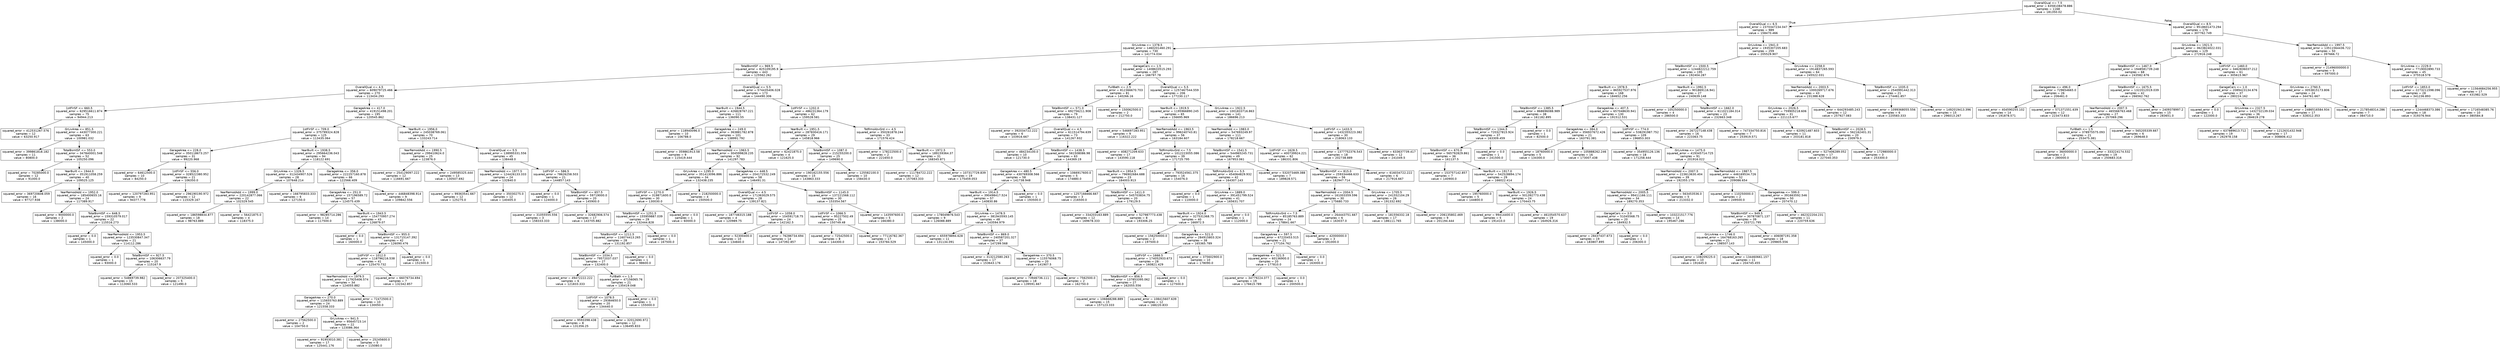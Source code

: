 digraph Tree {
node [shape=box, fontname="helvetica"] ;
edge [fontname="helvetica"] ;
0 [label="OverallQual <= 7.5\nsquared_error = 6358108478.886\nsamples = 1168\nvalue = 181350.02"] ;
1 [label="OverallQual <= 6.5\nsquared_error = 2370347234.047\nsamples = 989\nvalue = 158470.466"] ;
0 -> 1 [labeldistance=2.5, labelangle=45, headlabel="True"] ;
2 [label="GrLivArea <= 1378.5\nsquared_error = 1460201460.291\nsamples = 730\nvalue = 141774.034"] ;
1 -> 2 ;
3 [label="TotalBsmtSF <= 969.5\nsquared_error = 825109195.9\nsamples = 443\nvalue = 125562.262"] ;
2 -> 3 ;
4 [label="OverallQual <= 4.5\nsquared_error = 609079725.466\nsamples = 270\nvalue = 113434.293"] ;
3 -> 4 ;
5 [label="1stFlrSF <= 660.5\nsquared_error = 629516611.874\nsamples = 75\nvalue = 94944.213"] ;
4 -> 5 ;
6 [label="squared_error = 412531267.576\nsamples = 12\nvalue = 63250.917"] ;
5 -> 6 ;
7 [label="GrLivArea <= 851.5\nsquared_error = 443077300.221\nsamples = 63\nvalue = 100981.032"] ;
5 -> 7 ;
8 [label="squared_error = 399861818.182\nsamples = 11\nvalue = 80800.0"] ;
7 -> 8 ;
9 [label="TotalBsmtSF <= 553.0\nsquared_error = 347840001.548\nsamples = 52\nvalue = 105250.096"] ;
7 -> 9 ;
10 [label="squared_error = 70285000.0\nsamples = 12\nvalue = 91000.0"] ;
9 -> 10 ;
11 [label="YearBuilt <= 1944.0\nsquared_error = 351911058.259\nsamples = 40\nvalue = 109525.125"] ;
9 -> 11 ;
12 [label="squared_error = 369720608.059\nsamples = 16\nvalue = 97727.938"] ;
11 -> 12 ;
13 [label="YearRemodAdd <= 1952.0\nsquared_error = 185400655.16\nsamples = 24\nvalue = 117389.917"] ;
11 -> 13 ;
14 [label="squared_error = 9000000.0\nsamples = 2\nvalue = 138000.0"] ;
13 -> 14 ;
15 [label="TotalBsmtSF <= 648.5\nsquared_error = 159310579.017\nsamples = 22\nvalue = 115516.273"] ;
13 -> 15 ;
16 [label="squared_error = 0.0\nsamples = 1\nvalue = 145000.0"] ;
15 -> 16 ;
17 [label="YearRemodAdd <= 1953.5\nsquared_error = 123530847.347\nsamples = 21\nvalue = 114112.286"] ;
15 -> 17 ;
18 [label="squared_error = 0.0\nsamples = 1\nvalue = 93000.0"] ;
17 -> 18 ;
19 [label="TotalBsmtSF <= 927.5\nsquared_error = 106306637.79\nsamples = 20\nvalue = 115167.9"] ;
17 -> 19 ;
20 [label="squared_error = 54869739.982\nsamples = 15\nvalue = 113060.533"] ;
19 -> 20 ;
21 [label="squared_error = 207325400.0\nsamples = 5\nvalue = 121490.0"] ;
19 -> 21 ;
22 [label="GarageArea <= 417.0\nsquared_error = 419151498.201\nsamples = 195\nvalue = 120545.862"] ;
4 -> 22 ;
23 [label="1stFlrSF <= 709.0\nsquared_error = 375799324.828\nsamples = 125\nvalue = 113435.064"] ;
22 -> 23 ;
24 [label="GarageArea <= 228.0\nsquared_error = 350118673.257\nsamples = 31\nvalue = 99220.968"] ;
23 -> 24 ;
25 [label="squared_error = 64612500.0\nsamples = 10\nvalue = 84250.0"] ;
24 -> 25 ;
26 [label="1stFlrSF <= 556.0\nsquared_error = 328522380.952\nsamples = 21\nvalue = 106350.0"] ;
24 -> 26 ;
27 [label="squared_error = 120797283.951\nsamples = 9\nvalue = 94377.778"] ;
26 -> 27 ;
28 [label="squared_error = 296190190.972\nsamples = 12\nvalue = 115329.167"] ;
26 -> 28 ;
29 [label="YearBuilt <= 1938.5\nsquared_error = 295664236.043\nsamples = 94\nvalue = 118122.691"] ;
23 -> 29 ;
30 [label="GrLivArea <= 1326.5\nsquared_error = 312434907.526\nsamples = 28\nvalue = 107648.214"] ;
29 -> 30 ;
31 [label="YearRemodAdd <= 1999.0\nsquared_error = 220142877.066\nsamples = 22\nvalue = 102329.545"] ;
30 -> 31 ;
32 [label="squared_error = 186598834.877\nsamples = 18\nvalue = 98763.889"] ;
31 -> 32 ;
33 [label="squared_error = 56421875.0\nsamples = 4\nvalue = 118375.0"] ;
31 -> 33 ;
34 [label="squared_error = 166795833.333\nsamples = 6\nvalue = 127150.0"] ;
30 -> 34 ;
35 [label="GarageArea <= 356.0\nsquared_error = 222257160.878\nsamples = 66\nvalue = 122566.409"] ;
29 -> 35 ;
36 [label="GarageArea <= 251.0\nsquared_error = 157196589.72\nsamples = 57\nvalue = 124575.439"] ;
35 -> 36 ;
37 [label="squared_error = 98285714.286\nsamples = 14\nvalue = 117500.0"] ;
36 -> 37 ;
38 [label="YearBuilt <= 1943.5\nsquared_error = 154770957.274\nsamples = 43\nvalue = 126879.07"] ;
36 -> 38 ;
39 [label="squared_error = 0.0\nsamples = 1\nvalue = 160000.0"] ;
38 -> 39 ;
40 [label="TotalBsmtSF <= 955.0\nsquared_error = 131715147.392\nsamples = 42\nvalue = 126090.476"] ;
38 -> 40 ;
41 [label="1stFlrSF <= 1012.0\nsquared_error = 118796216.538\nsamples = 41\nvalue = 125470.732"] ;
40 -> 41 ;
42 [label="YearRemodAdd <= 1979.5\nsquared_error = 117925406.574\nsamples = 34\nvalue = 124055.882"] ;
41 -> 42 ;
43 [label="GarageArea <= 270.0\nsquared_error = 115655763.889\nsamples = 24\nvalue = 121558.333"] ;
42 -> 43 ;
44 [label="squared_error = 27562500.0\nsamples = 2\nvalue = 104750.0"] ;
43 -> 44 ;
45 [label="GrLivArea <= 941.5\nsquared_error = 95645723.14\nsamples = 22\nvalue = 123086.364"] ;
43 -> 45 ;
46 [label="squared_error = 91953010.381\nsamples = 17\nvalue = 125441.176"] ;
45 -> 46 ;
47 [label="squared_error = 25245600.0\nsamples = 5\nvalue = 115080.0"] ;
45 -> 47 ;
48 [label="squared_error = 72472500.0\nsamples = 10\nvalue = 130050.0"] ;
42 -> 48 ;
49 [label="squared_error = 66076734.694\nsamples = 7\nvalue = 132342.857"] ;
41 -> 49 ;
50 [label="squared_error = 0.0\nsamples = 1\nvalue = 151500.0"] ;
40 -> 50 ;
51 [label="squared_error = 446848398.914\nsamples = 9\nvalue = 109842.556"] ;
35 -> 51 ;
52 [label="YearBuilt <= 1956.0\nsquared_error = 245038769.061\nsamples = 70\nvalue = 133243.714"] ;
22 -> 52 ;
53 [label="YearRemodAdd <= 1990.5\nsquared_error = 299410624.0\nsamples = 25\nvalue = 123876.0"] ;
52 -> 53 ;
54 [label="squared_error = 254129097.222\nsamples = 12\nvalue = 116691.667"] ;
53 -> 54 ;
55 [label="squared_error = 249585325.444\nsamples = 13\nvalue = 130507.692"] ;
53 -> 55 ;
56 [label="OverallQual <= 5.5\nsquared_error = 138995331.556\nsamples = 45\nvalue = 138448.0"] ;
52 -> 56 ;
57 [label="YearRemodAdd <= 1977.5\nsquared_error = 124426133.333\nsamples = 24\nvalue = 132840.0"] ;
56 -> 57 ;
58 [label="squared_error = 99363541.667\nsamples = 12\nvalue = 125275.0"] ;
57 -> 58 ;
59 [label="squared_error = 35030275.0\nsamples = 12\nvalue = 140405.0"] ;
57 -> 59 ;
60 [label="1stFlrSF <= 586.5\nsquared_error = 78626258.503\nsamples = 21\nvalue = 144857.143"] ;
56 -> 60 ;
61 [label="squared_error = 0.0\nsamples = 1\nvalue = 124000.0"] ;
60 -> 61 ;
62 [label="TotalBsmtSF <= 657.5\nsquared_error = 59719000.0\nsamples = 20\nvalue = 145900.0"] ;
60 -> 62 ;
63 [label="squared_error = 31055555.556\nsamples = 3\nvalue = 158333.333"] ;
62 -> 63 ;
64 [label="squared_error = 32682906.574\nsamples = 17\nvalue = 143705.882"] ;
62 -> 64 ;
65 [label="OverallQual <= 5.5\nsquared_error = 574435406.028\nsamples = 173\nvalue = 144490.306"] ;
3 -> 65 ;
66 [label="YearBuilt <= 1944.5\nsquared_error = 426828767.221\nsamples = 111\nvalue = 136090.55"] ;
65 -> 66 ;
67 [label="squared_error = 118940096.0\nsamples = 10\nvalue = 106788.0"] ;
66 -> 67 ;
68 [label="GarageArea <= 249.0\nsquared_error = 363881782.878\nsamples = 101\nvalue = 138991.792"] ;
66 -> 68 ;
69 [label="squared_error = 359861913.58\nsamples = 9\nvalue = 115419.444"] ;
68 -> 69 ;
70 [label="YearRemodAdd <= 1963.5\nsquared_error = 304599828.235\nsamples = 92\nvalue = 141297.783"] ;
68 -> 70 ;
71 [label="GrLivArea <= 1295.0\nsquared_error = 351413096.886\nsamples = 34\nvalue = 132438.235"] ;
70 -> 71 ;
72 [label="1stFlrSF <= 1270.0\nsquared_error = 319871600.0\nsamples = 30\nvalue = 130030.0"] ;
71 -> 72 ;
73 [label="TotalBsmtSF <= 1251.5\nsquared_error = 155959887.039\nsamples = 29\nvalue = 132444.828"] ;
72 -> 73 ;
74 [label="TotalBsmtSF <= 1211.5\nsquared_error = 116074413.265\nsamples = 28\nvalue = 131192.857"] ;
73 -> 74 ;
75 [label="TotalBsmtSF <= 1034.5\nsquared_error = 79572037.037\nsamples = 27\nvalue = 132400.0"] ;
74 -> 75 ;
76 [label="squared_error = 49472222.222\nsamples = 6\nvalue = 121833.333"] ;
75 -> 76 ;
77 [label="FullBath <= 1.5\nsquared_error = 47156065.76\nsamples = 21\nvalue = 135419.048"] ;
75 -> 77 ;
78 [label="1stFlrSF <= 1078.5\nsquared_error = 29384650.0\nsamples = 20\nvalue = 134440.0"] ;
77 -> 78 ;
79 [label="squared_error = 9593398.438\nsamples = 8\nvalue = 131356.25"] ;
78 -> 79 ;
80 [label="squared_error = 32012690.972\nsamples = 12\nvalue = 136495.833"] ;
78 -> 80 ;
81 [label="squared_error = 0.0\nsamples = 1\nvalue = 155000.0"] ;
77 -> 81 ;
82 [label="squared_error = 0.0\nsamples = 1\nvalue = 98600.0"] ;
74 -> 82 ;
83 [label="squared_error = 0.0\nsamples = 1\nvalue = 167500.0"] ;
73 -> 83 ;
84 [label="squared_error = 0.0\nsamples = 1\nvalue = 60000.0"] ;
72 -> 84 ;
85 [label="squared_error = 218250000.0\nsamples = 4\nvalue = 150500.0"] ;
71 -> 85 ;
86 [label="GarageArea <= 448.5\nsquared_error = 204172532.249\nsamples = 58\nvalue = 146491.31"] ;
70 -> 86 ;
87 [label="OverallQual <= 4.5\nsquared_error = 171363029.575\nsamples = 28\nvalue = 139137.821"] ;
86 -> 87 ;
88 [label="squared_error = 187746315.188\nsamples = 4\nvalue = 120989.75"] ;
87 -> 88 ;
89 [label="1stFlrSF <= 1058.0\nsquared_error = 104591718.75\nsamples = 24\nvalue = 142162.5"] ;
87 -> 89 ;
90 [label="squared_error = 52300400.0\nsamples = 10\nvalue = 134840.0"] ;
89 -> 90 ;
91 [label="squared_error = 76286734.694\nsamples = 14\nvalue = 147392.857"] ;
89 -> 91 ;
92 [label="TotalBsmtSF <= 1145.0\nsquared_error = 137221568.112\nsamples = 30\nvalue = 153354.567"] ;
86 -> 92 ;
93 [label="1stFlrSF <= 1066.5\nsquared_error = 95227502.49\nsamples = 25\nvalue = 150749.48"] ;
92 -> 93 ;
94 [label="squared_error = 72542500.0\nsamples = 8\nvalue = 144300.0"] ;
93 -> 94 ;
95 [label="squared_error = 77116782.367\nsamples = 17\nvalue = 153784.529"] ;
93 -> 95 ;
96 [label="squared_error = 143597600.0\nsamples = 5\nvalue = 166380.0"] ;
92 -> 96 ;
97 [label="1stFlrSF <= 1202.0\nsquared_error = 486231364.179\nsamples = 62\nvalue = 159528.581"] ;
65 -> 97 ;
98 [label="YearBuilt <= 1951.5\nsquared_error = 287830416.171\nsamples = 29\nvalue = 145818.966"] ;
97 -> 98 ;
99 [label="squared_error = 62421875.0\nsamples = 4\nvalue = 121625.0"] ;
98 -> 99 ;
100 [label="TotalBsmtSF <= 1087.0\nsquared_error = 215255200.0\nsamples = 25\nvalue = 149690.0"] ;
98 -> 100 ;
101 [label="squared_error = 190162155.556\nsamples = 15\nvalue = 143863.333"] ;
100 -> 101 ;
102 [label="squared_error = 125582100.0\nsamples = 10\nvalue = 158430.0"] ;
100 -> 102 ;
103 [label="TotRmsAbvGrd <= 4.5\nsquared_error = 350261878.244\nsamples = 33\nvalue = 171576.424"] ;
97 -> 103 ;
104 [label="squared_error = 178222500.0\nsamples = 2\nvalue = 221650.0"] ;
103 -> 104 ;
105 [label="YearBuilt <= 1972.5\nsquared_error = 189159364.37\nsamples = 31\nvalue = 168345.871"] ;
103 -> 105 ;
106 [label="squared_error = 111784722.222\nsamples = 12\nvalue = 157083.333"] ;
105 -> 106 ;
107 [label="squared_error = 107317729.839\nsamples = 19\nvalue = 175459.053"] ;
105 -> 107 ;
108 [label="GarageCars <= 1.5\nsquared_error = 1408633515.293\nsamples = 287\nvalue = 166797.78"] ;
2 -> 108 ;
109 [label="FullBath <= 2.5\nsquared_error = 812366670.703\nsamples = 81\nvalue = 140266.16"] ;
108 -> 109 ;
110 [label="TotalBsmtSF <= 571.0\nsquared_error = 692756211.908\nsamples = 79\nvalue = 138431.127"] ;
109 -> 110 ;
111 [label="squared_error = 392034722.222\nsamples = 6\nvalue = 103916.667"] ;
110 -> 111 ;
112 [label="OverallQual <= 4.5\nsquared_error = 611514794.639\nsamples = 73\nvalue = 141267.932"] ;
110 -> 112 ;
113 [label="squared_error = 484234100.0\nsamples = 10\nvalue = 121730.0"] ;
112 -> 113 ;
114 [label="TotalBsmtSF <= 1438.5\nsquared_error = 561508086.98\nsamples = 63\nvalue = 144369.19"] ;
112 -> 114 ;
115 [label="GarageArea <= 480.5\nsquared_error = 430769308.566\nsamples = 58\nvalue = 141738.948"] ;
114 -> 115 ;
116 [label="YearBuilt <= 1914.5\nsquared_error = 390498417.524\nsamples = 57\nvalue = 140830.86"] ;
115 -> 116 ;
117 [label="squared_error = 178049876.543\nsamples = 9\nvalue = 126088.889"] ;
116 -> 117 ;
118 [label="GrLivArea <= 1478.5\nsquared_error = 381943593.145\nsamples = 48\nvalue = 143594.979"] ;
116 -> 118 ;
119 [label="squared_error = 655978894.628\nsamples = 11\nvalue = 131134.091"] ;
118 -> 119 ;
120 [label="TotalBsmtSF <= 869.0\nsquared_error = 240587201.327\nsamples = 37\nvalue = 147299.568"] ;
118 -> 120 ;
121 [label="squared_error = 313212580.263\nsamples = 17\nvalue = 153643.176"] ;
120 -> 121 ;
122 [label="GarageArea <= 370.5\nsquared_error = 115576068.75\nsamples = 20\nvalue = 141907.5"] ;
120 -> 122 ;
123 [label="squared_error = 73946736.111\nsamples = 18\nvalue = 139591.667"] ;
122 -> 123 ;
124 [label="squared_error = 7562500.0\nsamples = 2\nvalue = 162750.0"] ;
122 -> 124 ;
125 [label="squared_error = 0.0\nsamples = 1\nvalue = 193500.0"] ;
115 -> 125 ;
126 [label="squared_error = 1066917600.0\nsamples = 5\nvalue = 174880.0"] ;
114 -> 126 ;
127 [label="squared_error = 150062500.0\nsamples = 2\nvalue = 212750.0"] ;
109 -> 127 ;
128 [label="OverallQual <= 5.5\nsquared_error = 1257467544.559\nsamples = 206\nvalue = 177230.117"] ;
108 -> 128 ;
129 [label="YearBuilt <= 1919.5\nsquared_error = 1195966890.245\nsamples = 65\nvalue = 156695.969"] ;
128 -> 129 ;
130 [label="squared_error = 546697283.951\nsamples = 9\nvalue = 116322.222"] ;
129 -> 130 ;
131 [label="YearRemodAdd <= 1963.5\nsquared_error = 996240743.81\nsamples = 56\nvalue = 163184.607"] ;
129 -> 131 ;
132 [label="squared_error = 408271209.633\nsamples = 17\nvalue = 143590.118"] ;
131 -> 132 ;
133 [label="TotRmsAbvGrd <= 7.5\nsquared_error = 1012223055.086\nsamples = 39\nvalue = 171725.795"] ;
131 -> 133 ;
134 [label="YearBuilt <= 1954.5\nsquared_error = 796902684.688\nsamples = 23\nvalue = 184003.913"] ;
133 -> 134 ;
135 [label="squared_error = 1257166666.667\nsamples = 3\nvalue = 216500.0"] ;
134 -> 135 ;
136 [label="TotalBsmtSF <= 1411.0\nsquared_error = 545703834.75\nsamples = 20\nvalue = 179129.5"] ;
134 -> 136 ;
137 [label="squared_error = 334203163.889\nsamples = 12\nvalue = 169678.333"] ;
136 -> 137 ;
138 [label="squared_error = 527987773.438\nsamples = 8\nvalue = 193306.25"] ;
136 -> 138 ;
139 [label="squared_error = 793524561.375\nsamples = 16\nvalue = 154076.0"] ;
133 -> 139 ;
140 [label="GrLivArea <= 1922.5\nsquared_error = 1001833716.863\nsamples = 141\nvalue = 186696.213"] ;
128 -> 140 ;
141 [label="YearRemodAdd <= 1983.0\nsquared_error = 547693249.97\nsamples = 111\nvalue = 178218.667"] ;
140 -> 141 ;
142 [label="TotalBsmtSF <= 1541.5\nsquared_error = 544965245.731\nsamples = 49\nvalue = 167953.061"] ;
141 -> 142 ;
143 [label="TotRmsAbvGrd <= 5.5\nsquared_error = 454064829.932\nsamples = 42\nvalue = 164307.143"] ;
142 -> 143 ;
144 [label="squared_error = 0.0\nsamples = 1\nvalue = 110000.0"] ;
143 -> 144 ;
145 [label="GrLivArea <= 1889.0\nsquared_error = 391451799.524\nsamples = 41\nvalue = 165631.707"] ;
143 -> 145 ;
146 [label="YearBuilt <= 1924.0\nsquared_error = 327531368.75\nsamples = 40\nvalue = 166972.5"] ;
145 -> 146 ;
147 [label="squared_error = 156250000.0\nsamples = 2\nvalue = 197500.0"] ;
146 -> 147 ;
148 [label="GarageArea <= 521.0\nsquared_error = 284915803.324\nsamples = 38\nvalue = 165365.789"] ;
146 -> 148 ;
149 [label="1stFlrSF <= 1666.5\nsquared_error = 174052933.673\nsamples = 28\nvalue = 160821.429"] ;
148 -> 149 ;
150 [label="TotalBsmtSF <= 856.5\nsquared_error = 137853395.062\nsamples = 27\nvalue = 162055.556"] ;
149 -> 150 ;
151 [label="squared_error = 106668288.889\nsamples = 15\nvalue = 157123.333"] ;
150 -> 151 ;
152 [label="squared_error = 108415607.639\nsamples = 12\nvalue = 168220.833"] ;
150 -> 152 ;
153 [label="squared_error = 0.0\nsamples = 1\nvalue = 127500.0"] ;
149 -> 153 ;
154 [label="squared_error = 375602900.0\nsamples = 10\nvalue = 178090.0"] ;
148 -> 154 ;
155 [label="squared_error = 0.0\nsamples = 1\nvalue = 112000.0"] ;
145 -> 155 ;
156 [label="squared_error = 532073469.388\nsamples = 7\nvalue = 189828.571"] ;
142 -> 156 ;
157 [label="1stFlrSF <= 1628.5\nsquared_error = 400739924.221\nsamples = 62\nvalue = 186331.806"] ;
141 -> 157 ;
158 [label="TotalBsmtSF <= 815.0\nsquared_error = 259334466.633\nsamples = 56\nvalue = 182947.714"] ;
157 -> 158 ;
159 [label="YearRemodAdd <= 2004.5\nsquared_error = 161003359.596\nsamples = 30\nvalue = 175680.733"] ;
158 -> 159 ;
160 [label="TotRmsAbvGrd <= 7.5\nsquared_error = 85185763.889\nsamples = 24\nvalue = 178841.667"] ;
159 -> 160 ;
161 [label="GarageArea <= 597.5\nsquared_error = 67220453.515\nsamples = 21\nvalue = 177104.762"] ;
160 -> 161 ;
162 [label="GarageArea <= 521.5\nsquared_error = 60136900.0\nsamples = 20\nvalue = 177810.0"] ;
161 -> 162 ;
163 [label="squared_error = 34779224.377\nsamples = 19\nvalue = 176615.789"] ;
162 -> 163 ;
164 [label="squared_error = 0.0\nsamples = 1\nvalue = 200500.0"] ;
162 -> 164 ;
165 [label="squared_error = 0.0\nsamples = 1\nvalue = 163000.0"] ;
161 -> 165 ;
166 [label="squared_error = 42000000.0\nsamples = 3\nvalue = 191000.0"] ;
160 -> 166 ;
167 [label="squared_error = 264443751.667\nsamples = 6\nvalue = 163037.0"] ;
159 -> 167 ;
168 [label="GrLivArea <= 1705.5\nsquared_error = 241552104.29\nsamples = 26\nvalue = 191332.692"] ;
158 -> 168 ;
169 [label="squared_error = 181556332.18\nsamples = 17\nvalue = 186111.765"] ;
168 -> 169 ;
170 [label="squared_error = 206135802.469\nsamples = 9\nvalue = 201194.444"] ;
168 -> 170 ;
171 [label="squared_error = 616034722.222\nsamples = 6\nvalue = 217916.667"] ;
157 -> 171 ;
172 [label="1stFlrSF <= 1433.5\nsquared_error = 1432355223.382\nsamples = 30\nvalue = 218063.133"] ;
140 -> 172 ;
173 [label="squared_error = 1377752376.543\nsamples = 18\nvalue = 202738.889"] ;
172 -> 173 ;
174 [label="squared_error = 633637739.417\nsamples = 12\nvalue = 241049.5"] ;
172 -> 174 ;
175 [label="GrLivArea <= 1941.0\nsquared_error = 1935307205.683\nsamples = 259\nvalue = 205529.907"] ;
1 -> 175 ;
176 [label="TotalBsmtSF <= 1500.5\nsquared_error = 1244822212.759\nsamples = 195\nvalue = 192404.287"] ;
175 -> 176 ;
177 [label="YearBuilt <= 1978.5\nsquared_error = 865927537.976\nsamples = 168\nvalue = 184652.256"] ;
176 -> 177 ;
178 [label="TotalBsmtSF <= 1385.5\nsquared_error = 868696088.989\nsamples = 38\nvalue = 161182.895"] ;
177 -> 178 ;
179 [label="TotalBsmtSF <= 1344.5\nsquared_error = 720327815.924\nsamples = 37\nvalue = 163309.459"] ;
178 -> 179 ;
180 [label="TotalBsmtSF <= 670.0\nsquared_error = 565792829.861\nsamples = 36\nvalue = 161137.5"] ;
179 -> 180 ;
181 [label="squared_error = 153757142.857\nsamples = 7\nvalue = 140900.0"] ;
180 -> 181 ;
182 [label="YearBuilt <= 1917.0\nsquared_error = 542528894.174\nsamples = 29\nvalue = 166022.414"] ;
180 -> 182 ;
183 [label="squared_error = 195760000.0\nsamples = 5\nvalue = 144800.0"] ;
182 -> 183 ;
184 [label="YearBuilt <= 1926.5\nsquared_error = 501392773.438\nsamples = 24\nvalue = 170443.75"] ;
182 -> 184 ;
185 [label="squared_error = 99414400.0\nsamples = 5\nvalue = 191410.0"] ;
184 -> 185 ;
186 [label="squared_error = 461054570.637\nsamples = 19\nvalue = 164926.316"] ;
184 -> 186 ;
187 [label="squared_error = 0.0\nsamples = 1\nvalue = 241500.0"] ;
179 -> 187 ;
188 [label="squared_error = 0.0\nsamples = 1\nvalue = 82500.0"] ;
178 -> 188 ;
189 [label="GarageArea <= 407.5\nsquared_error = 657048630.941\nsamples = 130\nvalue = 191512.531"] ;
177 -> 189 ;
190 [label="GarageArea <= 384.0\nsquared_error = 356937672.426\nsamples = 21\nvalue = 163791.381"] ;
189 -> 190 ;
191 [label="squared_error = 18760000.0\nsamples = 5\nvalue = 134300.0"] ;
190 -> 191 ;
192 [label="squared_error = 105888262.246\nsamples = 16\nvalue = 173007.438"] ;
190 -> 192 ;
193 [label="1stFlrSF <= 774.0\nsquared_error = 538291987.752\nsamples = 109\nvalue = 196853.303"] ;
189 -> 193 ;
194 [label="squared_error = 354955126.136\nsamples = 18\nvalue = 171258.444"] ;
193 -> 194 ;
195 [label="GrLivArea <= 1475.0\nsquared_error = 419345714.725\nsamples = 91\nvalue = 201916.022"] ;
193 -> 195 ;
196 [label="YearRemodAdd <= 2007.5\nsquared_error = 223613630.404\nsamples = 39\nvalue = 192355.179"] ;
195 -> 196 ;
197 [label="YearRemodAdd <= 2005.5\nsquared_error = 99411166.111\nsamples = 34\nvalue = 189270.353"] ;
196 -> 197 ;
198 [label="GarageCars <= 3.0\nsquared_error = 51045568.75\nsamples = 20\nvalue = 184932.5"] ;
197 -> 198 ;
199 [label="squared_error = 28437437.673\nsamples = 19\nvalue = 183807.895"] ;
198 -> 199 ;
200 [label="squared_error = 0.0\nsamples = 1\nvalue = 206300.0"] ;
198 -> 200 ;
201 [label="squared_error = 103221517.776\nsamples = 14\nvalue = 195467.286"] ;
197 -> 201 ;
202 [label="squared_error = 563453536.0\nsamples = 5\nvalue = 213332.0"] ;
196 -> 202 ;
203 [label="YearRemodAdd <= 1987.5\nsquared_error = 446169534.726\nsamples = 52\nvalue = 209086.654"] ;
195 -> 203 ;
204 [label="squared_error = 110250000.0\nsamples = 2\nvalue = 249500.0"] ;
203 -> 204 ;
205 [label="GarageArea <= 599.0\nsquared_error = 391663592.546\nsamples = 50\nvalue = 207470.12"] ;
203 -> 205 ;
206 [label="TotalBsmtSF <= 949.5\nsquared_error = 307870871.137\nsamples = 39\nvalue = 203721.795"] ;
205 -> 206 ;
207 [label="GrLivArea <= 1746.0\nsquared_error = 164768163.265\nsamples = 21\nvalue = 198507.143"] ;
206 -> 207 ;
208 [label="squared_error = 108209225.0\nsamples = 10\nvalue = 191645.0"] ;
207 -> 208 ;
209 [label="squared_error = 134460661.157\nsamples = 11\nvalue = 204745.455"] ;
207 -> 209 ;
210 [label="squared_error = 406087191.358\nsamples = 18\nvalue = 209805.556"] ;
206 -> 210 ;
211 [label="squared_error = 462322204.231\nsamples = 11\nvalue = 220759.636"] ;
205 -> 211 ;
212 [label="YearBuilt <= 1992.5\nsquared_error = 901869116.941\nsamples = 27\nvalue = 240639.148"] ;
176 -> 212 ;
213 [label="squared_error = 105250000.0\nsamples = 4\nvalue = 286500.0"] ;
212 -> 213 ;
214 [label="TotalBsmtSF <= 1662.0\nsquared_error = 611021184.314\nsamples = 23\nvalue = 232663.348"] ;
212 -> 214 ;
215 [label="squared_error = 267227148.438\nsamples = 16\nvalue = 223363.75"] ;
214 -> 215 ;
216 [label="squared_error = 747334750.816\nsamples = 7\nvalue = 253919.571"] ;
214 -> 216 ;
217 [label="GrLivArea <= 2258.0\nsquared_error = 1914837265.593\nsamples = 64\nvalue = 245522.031"] ;
175 -> 217 ;
218 [label="YearRemodAdd <= 2003.5\nsquared_error = 1000269717.676\nsamples = 43\nvalue = 231388.628"] ;
217 -> 218 ;
219 [label="GrLivArea <= 2026.5\nsquared_error = 759905218.606\nsamples = 31\nvalue = 221115.677"] ;
218 -> 219 ;
220 [label="squared_error = 620921487.603\nsamples = 11\nvalue = 203181.818"] ;
219 -> 220 ;
221 [label="TotalBsmtSF <= 2028.5\nsquared_error = 562162401.31\nsamples = 20\nvalue = 230979.3"] ;
219 -> 221 ;
222 [label="squared_error = 527406289.052\nsamples = 17\nvalue = 227040.353"] ;
221 -> 222 ;
223 [label="squared_error = 172980000.0\nsamples = 3\nvalue = 253300.0"] ;
221 -> 223 ;
224 [label="squared_error = 644293485.243\nsamples = 12\nvalue = 257927.083"] ;
218 -> 224 ;
225 [label="TotalBsmtSF <= 1035.0\nsquared_error = 2540991442.313\nsamples = 21\nvalue = 274461.857"] ;
217 -> 225 ;
226 [label="squared_error = 1099368055.556\nsamples = 6\nvalue = 220583.333"] ;
225 -> 226 ;
227 [label="squared_error = 1492019413.396\nsamples = 15\nvalue = 296013.267"] ;
225 -> 227 ;
228 [label="OverallQual <= 8.5\nsquared_error = 9518601473.294\nsamples = 179\nvalue = 307762.749"] ;
0 -> 228 [labeldistance=2.5, labelangle=-45, headlabel="False"] ;
229 [label="GrLivArea <= 1921.5\nsquared_error = 3623824022.031\nsamples = 129\nvalue = 272916.248"] ;
228 -> 229 ;
230 [label="TotalBsmtSF <= 1467.0\nsquared_error = 1948581739.248\nsamples = 68\nvalue = 243582.676"] ;
229 -> 230 ;
231 [label="GarageArea <= 496.0\nsquared_error = 729654665.0\nsamples = 26\nvalue = 206461.0"] ;
230 -> 231 ;
232 [label="squared_error = 404590255.102\nsamples = 14\nvalue = 191878.571"] ;
231 -> 232 ;
233 [label="squared_error = 571371551.639\nsamples = 12\nvalue = 223473.833"] ;
231 -> 233 ;
234 [label="TotalBsmtSF <= 1675.5\nsquared_error = 1322012019.039\nsamples = 42\nvalue = 266562.762"] ;
230 -> 234 ;
235 [label="YearRemodAdd <= 2007.5\nsquared_error = 465566763.468\nsamples = 27\nvalue = 257069.296"] ;
234 -> 235 ;
236 [label="FullBath <= 1.5\nsquared_error = 378975575.093\nsamples = 21\nvalue = 253475.381"] ;
235 -> 236 ;
237 [label="squared_error = 36000000.0\nsamples = 2\nvalue = 280000.0"] ;
236 -> 237 ;
238 [label="squared_error = 333224174.532\nsamples = 19\nvalue = 250683.316"] ;
236 -> 238 ;
239 [label="squared_error = 565205339.667\nsamples = 6\nvalue = 269648.0"] ;
235 -> 239 ;
240 [label="squared_error = 2409378997.2\nsamples = 15\nvalue = 283651.0"] ;
234 -> 240 ;
241 [label="1stFlrSF <= 1460.0\nsquared_error = 3462836037.212\nsamples = 61\nvalue = 305615.967"] ;
229 -> 241 ;
242 [label="GarageCars <= 1.0\nsquared_error = 2089423134.676\nsamples = 37\nvalue = 280224.162"] ;
241 -> 242 ;
243 [label="squared_error = 0.0\nsamples = 1\nvalue = 122000.0"] ;
242 -> 243 ;
244 [label="GrLivArea <= 2327.5\nsquared_error = 1432732139.034\nsamples = 36\nvalue = 284619.278"] ;
242 -> 244 ;
245 [label="squared_error = 637889613.712\nsamples = 19\nvalue = 262978.158"] ;
244 -> 245 ;
246 [label="squared_error = 1212631432.948\nsamples = 17\nvalue = 308806.412"] ;
244 -> 246 ;
247 [label="GrLivArea <= 2760.5\nsquared_error = 3053815173.806\nsamples = 24\nvalue = 344761.667"] ;
241 -> 247 ;
248 [label="squared_error = 2486516584.934\nsamples = 17\nvalue = 328312.353"] ;
247 -> 248 ;
249 [label="squared_error = 2178548314.286\nsamples = 7\nvalue = 384710.0"] ;
247 -> 249 ;
250 [label="YearRemodAdd <= 1997.5\nsquared_error = 13511564436.722\nsamples = 50\nvalue = 397666.72"] ;
228 -> 250 ;
251 [label="squared_error = 21496000000.0\nsamples = 5\nvalue = 597000.0"] ;
250 -> 251 ;
252 [label="GrLivArea <= 2229.0\nsquared_error = 7719002890.733\nsamples = 45\nvalue = 375518.578"] ;
250 -> 252 ;
253 [label="1stFlrSF <= 1853.0\nsquared_error = 2273211598.096\nsamples = 28\nvalue = 341236.893"] ;
252 -> 253 ;
254 [label="squared_error = 1244468373.386\nsamples = 18\nvalue = 319376.944"] ;
253 -> 254 ;
255 [label="squared_error = 1716548385.76\nsamples = 10\nvalue = 380584.8"] ;
253 -> 255 ;
256 [label="squared_error = 11564684256.955\nsamples = 17\nvalue = 431982.529"] ;
252 -> 256 ;
}
